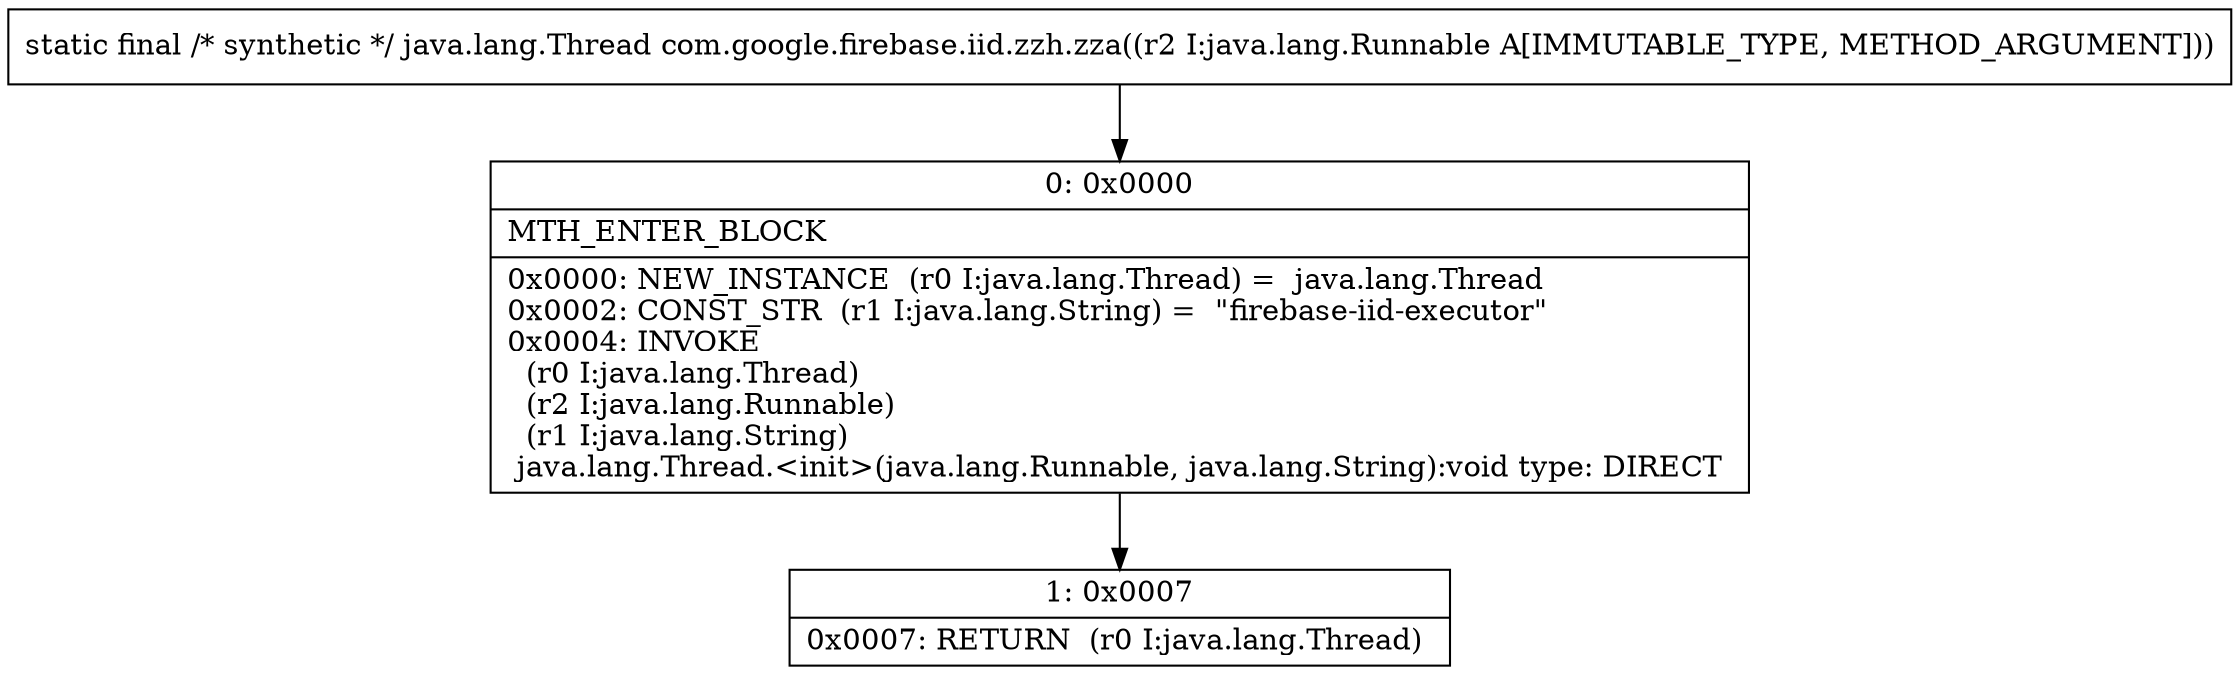 digraph "CFG forcom.google.firebase.iid.zzh.zza(Ljava\/lang\/Runnable;)Ljava\/lang\/Thread;" {
Node_0 [shape=record,label="{0\:\ 0x0000|MTH_ENTER_BLOCK\l|0x0000: NEW_INSTANCE  (r0 I:java.lang.Thread) =  java.lang.Thread \l0x0002: CONST_STR  (r1 I:java.lang.String) =  \"firebase\-iid\-executor\" \l0x0004: INVOKE  \l  (r0 I:java.lang.Thread)\l  (r2 I:java.lang.Runnable)\l  (r1 I:java.lang.String)\l java.lang.Thread.\<init\>(java.lang.Runnable, java.lang.String):void type: DIRECT \l}"];
Node_1 [shape=record,label="{1\:\ 0x0007|0x0007: RETURN  (r0 I:java.lang.Thread) \l}"];
MethodNode[shape=record,label="{static final \/* synthetic *\/ java.lang.Thread com.google.firebase.iid.zzh.zza((r2 I:java.lang.Runnable A[IMMUTABLE_TYPE, METHOD_ARGUMENT])) }"];
MethodNode -> Node_0;
Node_0 -> Node_1;
}

